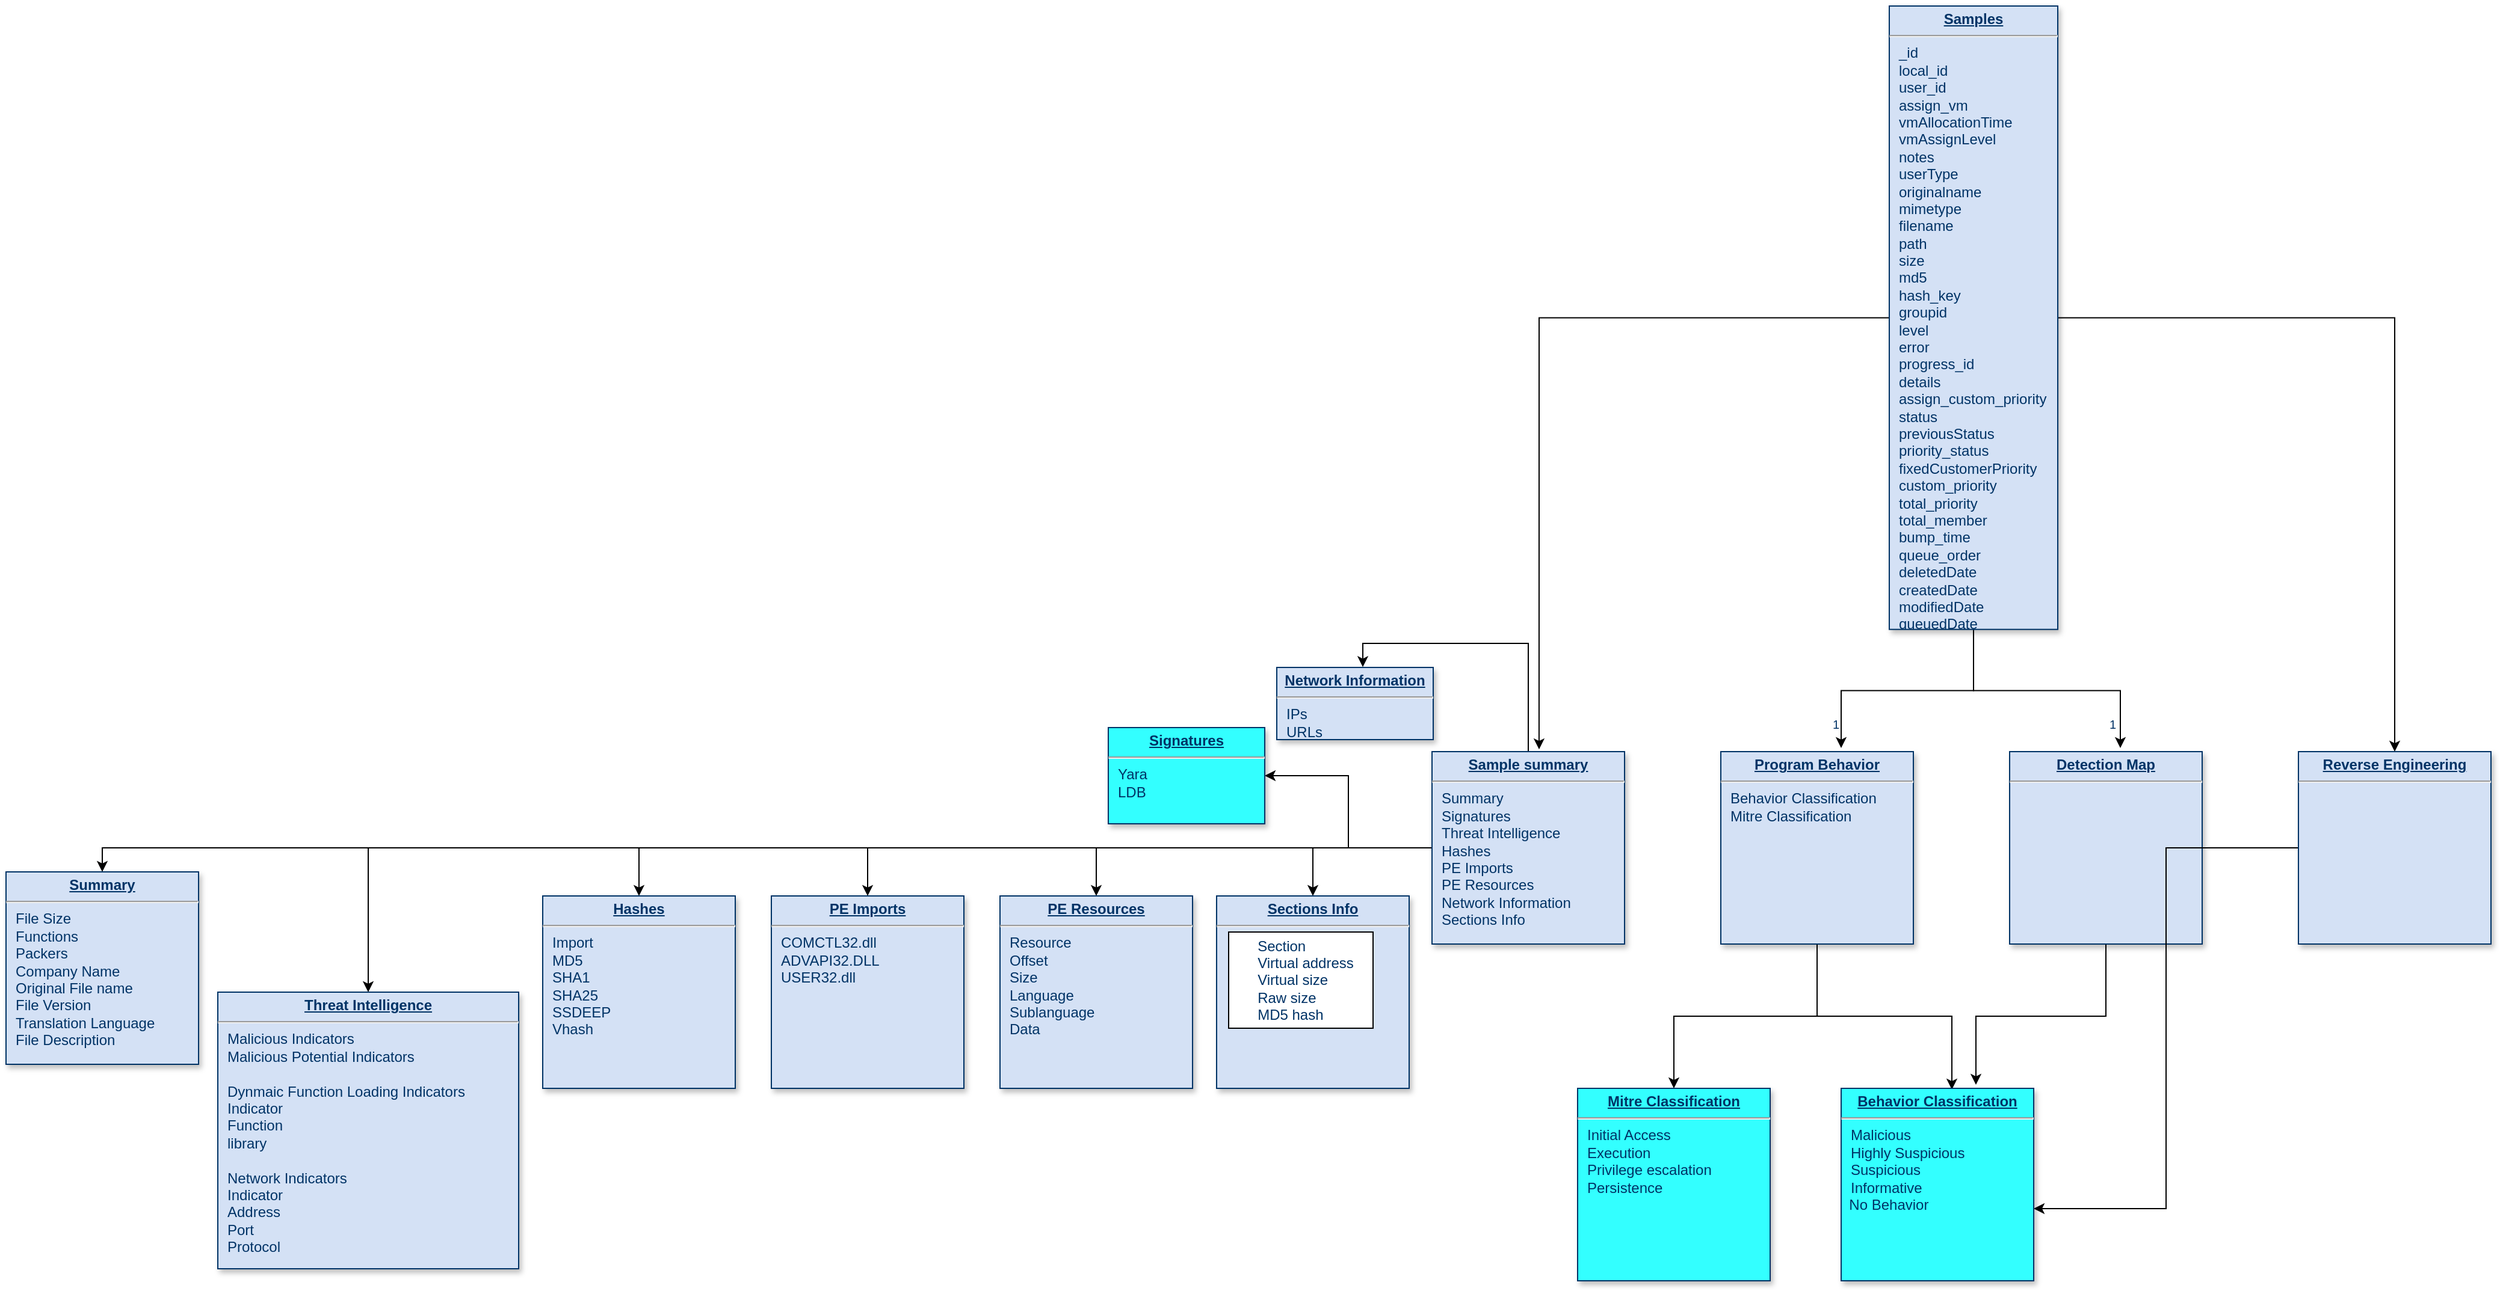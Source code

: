 <mxfile version="14.2.9" type="github">
  <diagram name="Page-1" id="efa7a0a1-bf9b-a30e-e6df-94a7791c09e9">
    <mxGraphModel dx="2892" dy="773" grid="1" gridSize="10" guides="1" tooltips="1" connect="1" arrows="1" fold="1" page="1" pageScale="1" pageWidth="826" pageHeight="1169" background="#ffffff" math="0" shadow="0">
      <root>
        <mxCell id="0" />
        <mxCell id="1" parent="0" />
        <mxCell id="mWvf0DfW977PtSusW_T4-128" style="edgeStyle=orthogonalEdgeStyle;rounded=0;orthogonalLoop=1;jettySize=auto;html=1;" edge="1" parent="1" source="21" target="mWvf0DfW977PtSusW_T4-127">
          <mxGeometry relative="1" as="geometry" />
        </mxCell>
        <mxCell id="mWvf0DfW977PtSusW_T4-130" style="edgeStyle=orthogonalEdgeStyle;rounded=0;orthogonalLoop=1;jettySize=auto;html=1;entryX=0.5;entryY=0;entryDx=0;entryDy=0;" edge="1" parent="1" source="21" target="mWvf0DfW977PtSusW_T4-129">
          <mxGeometry relative="1" as="geometry" />
        </mxCell>
        <mxCell id="mWvf0DfW977PtSusW_T4-134" style="edgeStyle=orthogonalEdgeStyle;rounded=0;orthogonalLoop=1;jettySize=auto;html=1;" edge="1" parent="1" source="21" target="mWvf0DfW977PtSusW_T4-131">
          <mxGeometry relative="1" as="geometry" />
        </mxCell>
        <mxCell id="mWvf0DfW977PtSusW_T4-135" style="edgeStyle=orthogonalEdgeStyle;rounded=0;orthogonalLoop=1;jettySize=auto;html=1;entryX=0.5;entryY=0;entryDx=0;entryDy=0;" edge="1" parent="1" source="21" target="mWvf0DfW977PtSusW_T4-132">
          <mxGeometry relative="1" as="geometry" />
        </mxCell>
        <mxCell id="mWvf0DfW977PtSusW_T4-138" style="edgeStyle=orthogonalEdgeStyle;rounded=0;orthogonalLoop=1;jettySize=auto;html=1;entryX=0.5;entryY=0;entryDx=0;entryDy=0;" edge="1" parent="1" source="21" target="mWvf0DfW977PtSusW_T4-136">
          <mxGeometry relative="1" as="geometry" />
        </mxCell>
        <mxCell id="mWvf0DfW977PtSusW_T4-139" style="edgeStyle=orthogonalEdgeStyle;rounded=0;orthogonalLoop=1;jettySize=auto;html=1;entryX=0.5;entryY=0;entryDx=0;entryDy=0;" edge="1" parent="1" source="21" target="mWvf0DfW977PtSusW_T4-137">
          <mxGeometry relative="1" as="geometry" />
        </mxCell>
        <mxCell id="mWvf0DfW977PtSusW_T4-141" style="edgeStyle=orthogonalEdgeStyle;rounded=0;orthogonalLoop=1;jettySize=auto;html=1;entryX=0.55;entryY=-0.006;entryDx=0;entryDy=0;entryPerimeter=0;" edge="1" parent="1" source="21" target="mWvf0DfW977PtSusW_T4-133">
          <mxGeometry relative="1" as="geometry" />
        </mxCell>
        <mxCell id="mWvf0DfW977PtSusW_T4-143" style="edgeStyle=orthogonalEdgeStyle;rounded=0;orthogonalLoop=1;jettySize=auto;html=1;entryX=0.5;entryY=0;entryDx=0;entryDy=0;" edge="1" parent="1" source="21" target="mWvf0DfW977PtSusW_T4-142">
          <mxGeometry relative="1" as="geometry" />
        </mxCell>
        <mxCell id="21" value="&lt;p style=&quot;margin: 4px 0px 0px ; text-align: center&quot;&gt;&lt;b&gt;&lt;u&gt;Sample summary&lt;/u&gt;&lt;/b&gt;&lt;br&gt;&lt;/p&gt;&lt;hr&gt;&lt;p style=&quot;margin: 0px ; margin-left: 8px&quot;&gt;Summary&lt;/p&gt;&lt;p style=&quot;margin: 0px ; margin-left: 8px&quot;&gt;Signatures&lt;br&gt;&lt;/p&gt;&lt;p style=&quot;margin: 0px ; margin-left: 8px&quot;&gt;Threat Intelligence&lt;br&gt;&lt;/p&gt;&lt;p style=&quot;margin: 0px ; margin-left: 8px&quot;&gt;Hashes&lt;br&gt;&lt;/p&gt;&lt;p style=&quot;margin: 0px ; margin-left: 8px&quot;&gt;PE Imports&lt;br&gt;&lt;/p&gt;&lt;p style=&quot;margin: 0px ; margin-left: 8px&quot;&gt;PE Resources&lt;br&gt;&lt;/p&gt;&lt;p style=&quot;margin: 0px ; margin-left: 8px&quot;&gt;Network Information&lt;br&gt;&lt;/p&gt;&lt;p style=&quot;margin: 0px ; margin-left: 8px&quot;&gt;Sections Info&lt;br&gt;&lt;/p&gt;" style="verticalAlign=top;align=left;overflow=fill;fontSize=12;fontFamily=Helvetica;html=1;strokeColor=#003366;shadow=1;fillColor=#D4E1F5;fontColor=#003366" parent="1" vertex="1">
          <mxGeometry x="359" y="640.0" width="160" height="160" as="geometry" />
        </mxCell>
        <mxCell id="mWvf0DfW977PtSusW_T4-120" style="edgeStyle=orthogonalEdgeStyle;rounded=0;orthogonalLoop=1;jettySize=auto;html=1;entryX=0.625;entryY=-0.019;entryDx=0;entryDy=0;entryPerimeter=0;" edge="1" parent="1" source="25" target="mWvf0DfW977PtSusW_T4-114">
          <mxGeometry relative="1" as="geometry" />
        </mxCell>
        <mxCell id="mWvf0DfW977PtSusW_T4-123" style="edgeStyle=orthogonalEdgeStyle;rounded=0;orthogonalLoop=1;jettySize=auto;html=1;entryX=0.575;entryY=-0.019;entryDx=0;entryDy=0;entryPerimeter=0;" edge="1" parent="1" source="25" target="mWvf0DfW977PtSusW_T4-121">
          <mxGeometry relative="1" as="geometry" />
        </mxCell>
        <mxCell id="mWvf0DfW977PtSusW_T4-124" style="edgeStyle=orthogonalEdgeStyle;rounded=0;orthogonalLoop=1;jettySize=auto;html=1;entryX=0.556;entryY=-0.012;entryDx=0;entryDy=0;entryPerimeter=0;" edge="1" parent="1" source="25" target="21">
          <mxGeometry relative="1" as="geometry" />
        </mxCell>
        <mxCell id="mWvf0DfW977PtSusW_T4-126" style="edgeStyle=orthogonalEdgeStyle;rounded=0;orthogonalLoop=1;jettySize=auto;html=1;entryX=0.5;entryY=0;entryDx=0;entryDy=0;" edge="1" parent="1" source="25" target="mWvf0DfW977PtSusW_T4-125">
          <mxGeometry relative="1" as="geometry" />
        </mxCell>
        <mxCell id="25" value="&lt;p style=&quot;margin: 0px ; margin-top: 4px ; text-align: center ; text-decoration: underline&quot;&gt;&lt;b&gt;Samples&lt;/b&gt;&lt;/p&gt;&lt;hr&gt;&lt;p style=&quot;margin: 0px ; margin-left: 8px&quot;&gt;_id&lt;/p&gt;&lt;p style=&quot;margin: 0px ; margin-left: 8px&quot;&gt;local_id&lt;/p&gt;&lt;p style=&quot;margin: 0px ; margin-left: 8px&quot;&gt;user_id&lt;/p&gt;&lt;p style=&quot;margin: 0px ; margin-left: 8px&quot;&gt;assign_vm&lt;/p&gt;&lt;p style=&quot;margin: 0px ; margin-left: 8px&quot;&gt;vmAllocationTime&lt;/p&gt;&lt;p style=&quot;margin: 0px ; margin-left: 8px&quot;&gt;vmAssignLevel&lt;/p&gt;&lt;p style=&quot;margin: 0px ; margin-left: 8px&quot;&gt;notes&lt;/p&gt;&lt;p style=&quot;margin: 0px ; margin-left: 8px&quot;&gt;userType&lt;/p&gt;&lt;p style=&quot;margin: 0px ; margin-left: 8px&quot;&gt;originalname&lt;/p&gt;&lt;p style=&quot;margin: 0px ; margin-left: 8px&quot;&gt;mimetype&lt;/p&gt;&lt;p style=&quot;margin: 0px ; margin-left: 8px&quot;&gt;filename&lt;/p&gt;&lt;p style=&quot;margin: 0px ; margin-left: 8px&quot;&gt;path&lt;/p&gt;&lt;p style=&quot;margin: 0px ; margin-left: 8px&quot;&gt;size&lt;/p&gt;&lt;p style=&quot;margin: 0px ; margin-left: 8px&quot;&gt;md5&lt;/p&gt;&lt;p style=&quot;margin: 0px ; margin-left: 8px&quot;&gt;hash_key&lt;/p&gt;&lt;p style=&quot;margin: 0px ; margin-left: 8px&quot;&gt;groupid&lt;/p&gt;&lt;p style=&quot;margin: 0px ; margin-left: 8px&quot;&gt;level&lt;/p&gt;&lt;p style=&quot;margin: 0px ; margin-left: 8px&quot;&gt;error&lt;/p&gt;&lt;p style=&quot;margin: 0px ; margin-left: 8px&quot;&gt;progress_id&lt;/p&gt;&lt;p style=&quot;margin: 0px ; margin-left: 8px&quot;&gt;details&lt;/p&gt;&lt;p style=&quot;margin: 0px ; margin-left: 8px&quot;&gt;assign_custom_priority&lt;/p&gt;&lt;p style=&quot;margin: 0px ; margin-left: 8px&quot;&gt;status&lt;/p&gt;&lt;p style=&quot;margin: 0px ; margin-left: 8px&quot;&gt;previousStatus&lt;/p&gt;&lt;p style=&quot;margin: 0px ; margin-left: 8px&quot;&gt;priority_status&lt;/p&gt;&lt;p style=&quot;margin: 0px ; margin-left: 8px&quot;&gt;fixedCustomerPriority&lt;/p&gt;&lt;p style=&quot;margin: 0px ; margin-left: 8px&quot;&gt;custom_priority&lt;/p&gt;&lt;p style=&quot;margin: 0px ; margin-left: 8px&quot;&gt;total_priority&lt;/p&gt;&lt;p style=&quot;margin: 0px ; margin-left: 8px&quot;&gt;total_member&lt;/p&gt;&lt;p style=&quot;margin: 0px ; margin-left: 8px&quot;&gt;bump_time&lt;/p&gt;&lt;p style=&quot;margin: 0px ; margin-left: 8px&quot;&gt;queue_order&lt;/p&gt;&lt;p style=&quot;margin: 0px ; margin-left: 8px&quot;&gt;deletedDate&lt;/p&gt;&lt;p style=&quot;margin: 0px ; margin-left: 8px&quot;&gt;createdDate&lt;/p&gt;&lt;p style=&quot;margin: 0px ; margin-left: 8px&quot;&gt;modifiedDate&lt;/p&gt;&lt;p style=&quot;margin: 0px ; margin-left: 8px&quot;&gt;queuedDate&lt;/p&gt;" style="verticalAlign=top;align=left;overflow=fill;fontSize=12;fontFamily=Helvetica;html=1;strokeColor=#003366;shadow=1;fillColor=#D4E1F5;fontColor=#003366" parent="1" vertex="1">
          <mxGeometry x="739" y="20" width="140" height="518.36" as="geometry" />
        </mxCell>
        <mxCell id="mWvf0DfW977PtSusW_T4-147" style="edgeStyle=orthogonalEdgeStyle;rounded=0;orthogonalLoop=1;jettySize=auto;html=1;entryX=0.575;entryY=0.006;entryDx=0;entryDy=0;entryPerimeter=0;" edge="1" parent="1" source="mWvf0DfW977PtSusW_T4-114" target="mWvf0DfW977PtSusW_T4-145">
          <mxGeometry relative="1" as="geometry" />
        </mxCell>
        <mxCell id="mWvf0DfW977PtSusW_T4-148" style="edgeStyle=orthogonalEdgeStyle;rounded=0;orthogonalLoop=1;jettySize=auto;html=1;entryX=0.5;entryY=0;entryDx=0;entryDy=0;" edge="1" parent="1" source="mWvf0DfW977PtSusW_T4-114" target="mWvf0DfW977PtSusW_T4-146">
          <mxGeometry relative="1" as="geometry" />
        </mxCell>
        <mxCell id="mWvf0DfW977PtSusW_T4-114" value="&lt;p style=&quot;margin: 4px 0px 0px ; text-align: center&quot;&gt;&lt;b&gt;&lt;u&gt;Program Behavior&lt;/u&gt;&lt;/b&gt;&lt;br&gt;&lt;/p&gt;&lt;hr&gt;&lt;p style=&quot;margin: 0px ; margin-left: 8px&quot;&gt;Behavior Classification&lt;br&gt;&lt;/p&gt;&lt;p style=&quot;margin: 0px ; margin-left: 8px&quot;&gt;Mitre Classification&lt;br&gt;&lt;/p&gt;&lt;p style=&quot;margin: 0px ; margin-left: 8px&quot;&gt;&lt;br&gt;&lt;/p&gt;" style="verticalAlign=top;align=left;overflow=fill;fontSize=12;fontFamily=Helvetica;html=1;strokeColor=#003366;shadow=1;fillColor=#D4E1F5;fontColor=#003366" vertex="1" parent="1">
          <mxGeometry x="599" y="640.0" width="160" height="160" as="geometry" />
        </mxCell>
        <mxCell id="mWvf0DfW977PtSusW_T4-115" value="1" style="resizable=0;align=right;verticalAlign=top;labelBackgroundColor=#ffffff;fontSize=10;strokeColor=#003366;shadow=1;fillColor=#D4E1F5;fontColor=#003366" connectable="0" vertex="1" parent="1">
          <mxGeometry x="699" y="605.2" as="geometry" />
        </mxCell>
        <mxCell id="mWvf0DfW977PtSusW_T4-150" style="edgeStyle=orthogonalEdgeStyle;rounded=0;orthogonalLoop=1;jettySize=auto;html=1;entryX=0.7;entryY=-0.019;entryDx=0;entryDy=0;entryPerimeter=0;" edge="1" parent="1" source="mWvf0DfW977PtSusW_T4-121" target="mWvf0DfW977PtSusW_T4-145">
          <mxGeometry relative="1" as="geometry" />
        </mxCell>
        <mxCell id="mWvf0DfW977PtSusW_T4-121" value="&lt;p style=&quot;margin: 4px 0px 0px ; text-align: center&quot;&gt;&lt;b&gt;&lt;u&gt;Detection Map&lt;/u&gt;&lt;/b&gt;&lt;br&gt;&lt;/p&gt;&lt;hr&gt;&lt;p style=&quot;margin: 0px ; margin-left: 8px&quot;&gt;&lt;br&gt;&lt;/p&gt;" style="verticalAlign=top;align=left;overflow=fill;fontSize=12;fontFamily=Helvetica;html=1;strokeColor=#003366;shadow=1;fillColor=#D4E1F5;fontColor=#003366" vertex="1" parent="1">
          <mxGeometry x="839" y="640.0" width="160" height="160" as="geometry" />
        </mxCell>
        <mxCell id="mWvf0DfW977PtSusW_T4-122" value="1" style="resizable=0;align=right;verticalAlign=top;labelBackgroundColor=#ffffff;fontSize=10;strokeColor=#003366;shadow=1;fillColor=#D4E1F5;fontColor=#003366" connectable="0" vertex="1" parent="1">
          <mxGeometry x="929" y="605.2" as="geometry" />
        </mxCell>
        <mxCell id="mWvf0DfW977PtSusW_T4-152" style="edgeStyle=orthogonalEdgeStyle;rounded=0;orthogonalLoop=1;jettySize=auto;html=1;entryX=1;entryY=0.625;entryDx=0;entryDy=0;entryPerimeter=0;" edge="1" parent="1" source="mWvf0DfW977PtSusW_T4-125" target="mWvf0DfW977PtSusW_T4-145">
          <mxGeometry relative="1" as="geometry" />
        </mxCell>
        <mxCell id="mWvf0DfW977PtSusW_T4-125" value="&lt;p style=&quot;margin: 4px 0px 0px ; text-align: center&quot;&gt;&lt;b&gt;&lt;u&gt;Reverse Engineering&lt;/u&gt;&lt;/b&gt;&lt;br&gt;&lt;/p&gt;&lt;hr&gt;&lt;p style=&quot;margin: 0px ; margin-left: 8px&quot;&gt;&lt;br&gt;&lt;/p&gt;" style="verticalAlign=top;align=left;overflow=fill;fontSize=12;fontFamily=Helvetica;html=1;strokeColor=#003366;shadow=1;fillColor=#D4E1F5;fontColor=#003366" vertex="1" parent="1">
          <mxGeometry x="1079" y="640.0" width="160" height="160" as="geometry" />
        </mxCell>
        <mxCell id="mWvf0DfW977PtSusW_T4-127" value="&lt;p style=&quot;margin: 4px 0px 0px ; text-align: center&quot;&gt;&lt;b&gt;&lt;u&gt;Signatures&lt;/u&gt;&lt;/b&gt;&lt;br&gt;&lt;/p&gt;&lt;hr&gt;&lt;p style=&quot;margin: 0px ; margin-left: 8px&quot;&gt;Yara&lt;br&gt;&lt;/p&gt;&lt;p style=&quot;margin: 0px ; margin-left: 8px&quot;&gt;LDB&lt;/p&gt;" style="verticalAlign=top;align=left;overflow=fill;fontSize=12;fontFamily=Helvetica;html=1;strokeColor=#003366;shadow=1;fillColor=#33FFFF;fontColor=#003366" vertex="1" parent="1">
          <mxGeometry x="90" y="620" width="130" height="80" as="geometry" />
        </mxCell>
        <mxCell id="mWvf0DfW977PtSusW_T4-129" value="&lt;p style=&quot;margin: 4px 0px 0px ; text-align: center&quot;&gt;&lt;b&gt;&lt;u&gt;Summary&lt;/u&gt;&lt;/b&gt;&lt;br&gt;&lt;/p&gt;&lt;hr&gt;&lt;p style=&quot;margin: 0px ; margin-left: 8px&quot;&gt;File Size&lt;/p&gt;&lt;p style=&quot;margin: 0px ; margin-left: 8px&quot;&gt;Functions&lt;br&gt;&lt;/p&gt;&lt;p style=&quot;margin: 0px ; margin-left: 8px&quot;&gt;Packers&lt;br&gt;&lt;/p&gt;&lt;p style=&quot;margin: 0px ; margin-left: 8px&quot;&gt;Company Name&lt;/p&gt;&lt;p style=&quot;margin: 0px ; margin-left: 8px&quot;&gt;Original File name&lt;/p&gt;&lt;p style=&quot;margin: 0px ; margin-left: 8px&quot;&gt;File Version&lt;/p&gt;&lt;p style=&quot;margin: 0px ; margin-left: 8px&quot;&gt;Translation Language&lt;/p&gt;&lt;p style=&quot;margin: 0px ; margin-left: 8px&quot;&gt;File Description&lt;/p&gt;" style="verticalAlign=top;align=left;overflow=fill;fontSize=12;fontFamily=Helvetica;html=1;strokeColor=#003366;shadow=1;fillColor=#D4E1F5;fontColor=#003366" vertex="1" parent="1">
          <mxGeometry x="-826" y="740.0" width="160" height="160" as="geometry" />
        </mxCell>
        <mxCell id="mWvf0DfW977PtSusW_T4-131" value="&lt;p style=&quot;margin: 4px 0px 0px ; text-align: center&quot;&gt;&lt;b&gt;&lt;u&gt;Threat Intelligence&lt;/u&gt;&lt;/b&gt;&lt;br&gt;&lt;/p&gt;&lt;hr&gt;&lt;p style=&quot;margin: 0px ; margin-left: 8px&quot;&gt;Malicious Indicators&lt;br&gt;&lt;/p&gt;&lt;p style=&quot;margin: 0px ; margin-left: 8px&quot;&gt;Malicious Potential Indicators&lt;br&gt;&lt;/p&gt;&lt;p style=&quot;margin: 0px ; margin-left: 8px&quot;&gt;&lt;br&gt;&lt;/p&gt;&lt;p style=&quot;margin: 0px ; margin-left: 8px&quot;&gt;Dynmaic Function Loading Indicators&lt;br&gt;&lt;/p&gt;&lt;p style=&quot;margin: 0px ; margin-left: 8px&quot;&gt;Indicator&lt;br&gt;&lt;/p&gt;&lt;p style=&quot;margin: 0px ; margin-left: 8px&quot;&gt;Function&lt;br&gt;&lt;/p&gt;&lt;p style=&quot;margin: 0px ; margin-left: 8px&quot;&gt;library&lt;br&gt;&lt;/p&gt;&lt;p style=&quot;margin: 0px ; margin-left: 8px&quot;&gt;&lt;br&gt;&lt;/p&gt;&lt;p style=&quot;margin: 0px ; margin-left: 8px&quot;&gt;Network Indicators&lt;br&gt;&lt;/p&gt;&lt;p style=&quot;margin: 0px ; margin-left: 8px&quot;&gt;Indicator&lt;br&gt;&lt;/p&gt;&lt;p style=&quot;margin: 0px ; margin-left: 8px&quot;&gt;Address&lt;br&gt;&lt;/p&gt;&lt;p style=&quot;margin: 0px ; margin-left: 8px&quot;&gt;Port&lt;br&gt;&lt;/p&gt;&lt;p style=&quot;margin: 0px ; margin-left: 8px&quot;&gt;Protocol&lt;br&gt;&lt;/p&gt;&lt;p style=&quot;margin: 0px ; margin-left: 8px&quot;&gt;&lt;br&gt;&lt;/p&gt;&lt;p style=&quot;margin: 0px ; margin-left: 8px&quot;&gt;&lt;br&gt;&lt;/p&gt;&lt;p style=&quot;margin: 0px ; margin-left: 8px&quot;&gt;&lt;br&gt;&lt;/p&gt;" style="verticalAlign=top;align=left;overflow=fill;fontSize=12;fontFamily=Helvetica;html=1;strokeColor=#003366;shadow=1;fillColor=#D4E1F5;fontColor=#003366" vertex="1" parent="1">
          <mxGeometry x="-650" y="840" width="250" height="230" as="geometry" />
        </mxCell>
        <mxCell id="mWvf0DfW977PtSusW_T4-132" value="&lt;p style=&quot;margin: 4px 0px 0px ; text-align: center&quot;&gt;&lt;b&gt;&lt;u&gt;Hashes&lt;/u&gt;&lt;/b&gt;&lt;br&gt;&lt;/p&gt;&lt;hr&gt;&lt;p style=&quot;margin: 0px ; margin-left: 8px&quot;&gt;Import&lt;br&gt;&lt;/p&gt;&lt;p style=&quot;margin: 0px ; margin-left: 8px&quot;&gt;MD5&lt;br&gt;&lt;/p&gt;&lt;p style=&quot;margin: 0px ; margin-left: 8px&quot;&gt;SHA1&lt;br&gt;&lt;/p&gt;&lt;p style=&quot;margin: 0px ; margin-left: 8px&quot;&gt;SHA25&lt;br&gt;&lt;/p&gt;&lt;p style=&quot;margin: 0px ; margin-left: 8px&quot;&gt;SSDEEP&lt;br&gt;&lt;/p&gt;&lt;p style=&quot;margin: 0px ; margin-left: 8px&quot;&gt;Vhash&lt;br&gt;&lt;/p&gt;&lt;p style=&quot;margin: 0px ; margin-left: 8px&quot;&gt;&lt;br&gt;&lt;/p&gt;&lt;p style=&quot;margin: 0px ; margin-left: 8px&quot;&gt;&lt;br&gt;&lt;/p&gt;&lt;p style=&quot;margin: 0px ; margin-left: 8px&quot;&gt;&lt;br&gt;&lt;/p&gt;&lt;p style=&quot;margin: 0px ; margin-left: 8px&quot;&gt;&lt;br&gt;&lt;/p&gt;" style="verticalAlign=top;align=left;overflow=fill;fontSize=12;fontFamily=Helvetica;html=1;strokeColor=#003366;shadow=1;fillColor=#D4E1F5;fontColor=#003366" vertex="1" parent="1">
          <mxGeometry x="-380" y="760.0" width="160" height="160" as="geometry" />
        </mxCell>
        <mxCell id="mWvf0DfW977PtSusW_T4-133" value="&lt;p style=&quot;margin: 4px 0px 0px ; text-align: center&quot;&gt;&lt;b&gt;&lt;u&gt;Network Information&lt;/u&gt;&lt;/b&gt;&lt;br&gt;&lt;/p&gt;&lt;hr&gt;&lt;p style=&quot;margin: 0px ; margin-left: 8px&quot;&gt;IPs&lt;/p&gt;&lt;p style=&quot;margin: 0px ; margin-left: 8px&quot;&gt;URLs&lt;/p&gt;&lt;p style=&quot;margin: 0px ; margin-left: 8px&quot;&gt;&lt;br&gt;&lt;/p&gt;&lt;p style=&quot;margin: 0px ; margin-left: 8px&quot;&gt;&lt;br&gt;&lt;/p&gt;&lt;p style=&quot;margin: 0px ; margin-left: 8px&quot;&gt;&lt;br&gt;&lt;/p&gt;&lt;p style=&quot;margin: 0px ; margin-left: 8px&quot;&gt;&lt;br&gt;&lt;/p&gt;&lt;p style=&quot;margin: 0px ; margin-left: 8px&quot;&gt;&lt;br&gt;&lt;/p&gt;&lt;p style=&quot;margin: 0px ; margin-left: 8px&quot;&gt;&lt;br&gt;&lt;/p&gt;&lt;p style=&quot;margin: 0px ; margin-left: 8px&quot;&gt;&lt;br&gt;&lt;/p&gt;" style="verticalAlign=top;align=left;overflow=fill;fontSize=12;fontFamily=Helvetica;html=1;strokeColor=#003366;shadow=1;fillColor=#D4E1F5;fontColor=#003366" vertex="1" parent="1">
          <mxGeometry x="230" y="570" width="130" height="60" as="geometry" />
        </mxCell>
        <mxCell id="mWvf0DfW977PtSusW_T4-136" value="&lt;p style=&quot;margin: 4px 0px 0px ; text-align: center&quot;&gt;&lt;b&gt;&lt;u&gt;PE Imports&lt;/u&gt;&lt;/b&gt;&lt;br&gt;&lt;/p&gt;&lt;hr&gt;&lt;p style=&quot;margin: 0px ; margin-left: 8px&quot;&gt;COMCTL32.dll&lt;br&gt;&lt;/p&gt;&lt;p style=&quot;margin: 0px ; margin-left: 8px&quot;&gt;ADVAPI32.DLL&lt;br&gt;&lt;/p&gt;&lt;p style=&quot;margin: 0px ; margin-left: 8px&quot;&gt;USER32.dll&lt;/p&gt;&lt;p style=&quot;margin: 0px ; margin-left: 8px&quot;&gt;&lt;br&gt;&lt;/p&gt;&lt;p style=&quot;margin: 0px ; margin-left: 8px&quot;&gt;&lt;br&gt;&lt;/p&gt;&lt;p style=&quot;margin: 0px ; margin-left: 8px&quot;&gt;&lt;br&gt;&lt;/p&gt;&lt;p style=&quot;margin: 0px ; margin-left: 8px&quot;&gt;&lt;br&gt;&lt;/p&gt;" style="verticalAlign=top;align=left;overflow=fill;fontSize=12;fontFamily=Helvetica;html=1;strokeColor=#003366;shadow=1;fillColor=#D4E1F5;fontColor=#003366" vertex="1" parent="1">
          <mxGeometry x="-190" y="760.0" width="160" height="160" as="geometry" />
        </mxCell>
        <mxCell id="mWvf0DfW977PtSusW_T4-137" value="&lt;p style=&quot;margin: 4px 0px 0px ; text-align: center&quot;&gt;&lt;b&gt;&lt;u&gt;PE Resources&lt;/u&gt;&lt;/b&gt;&lt;br&gt;&lt;/p&gt;&lt;hr&gt;&lt;p style=&quot;margin: 0px ; margin-left: 8px&quot;&gt;Resource&lt;br&gt;&lt;/p&gt;&lt;p style=&quot;margin: 0px ; margin-left: 8px&quot;&gt;Offset&lt;br&gt;&lt;/p&gt;&lt;p style=&quot;margin: 0px ; margin-left: 8px&quot;&gt;Size&lt;br&gt;&lt;/p&gt;&lt;p style=&quot;margin: 0px ; margin-left: 8px&quot;&gt;Language&lt;br&gt;&lt;/p&gt;&lt;p style=&quot;margin: 0px ; margin-left: 8px&quot;&gt;Sublanguage&lt;br&gt;&lt;/p&gt;&lt;p style=&quot;margin: 0px ; margin-left: 8px&quot;&gt;Data&lt;br&gt;&lt;/p&gt;&lt;p style=&quot;margin: 0px ; margin-left: 8px&quot;&gt;&lt;br&gt;&lt;/p&gt;&lt;p style=&quot;margin: 0px ; margin-left: 8px&quot;&gt;&lt;br&gt;&lt;/p&gt;&lt;p style=&quot;margin: 0px ; margin-left: 8px&quot;&gt;&lt;br&gt;&lt;/p&gt;&lt;p style=&quot;margin: 0px ; margin-left: 8px&quot;&gt;&lt;br&gt;&lt;/p&gt;" style="verticalAlign=top;align=left;overflow=fill;fontSize=12;fontFamily=Helvetica;html=1;strokeColor=#003366;shadow=1;fillColor=#D4E1F5;fontColor=#003366" vertex="1" parent="1">
          <mxGeometry y="760.0" width="160" height="160" as="geometry" />
        </mxCell>
        <mxCell id="mWvf0DfW977PtSusW_T4-142" value="&lt;p style=&quot;margin: 4px 0px 0px ; text-align: center&quot;&gt;&lt;b&gt;&lt;u&gt;Sections Info&lt;/u&gt;&lt;/b&gt;&lt;br&gt;&lt;/p&gt;&lt;hr&gt;&lt;p style=&quot;margin: 0px ; margin-left: 8px&quot;&gt;&lt;br&gt;&lt;/p&gt;&lt;p style=&quot;margin: 0px ; margin-left: 8px&quot;&gt;&lt;br&gt;&lt;/p&gt;&lt;p style=&quot;margin: 0px ; margin-left: 8px&quot;&gt;&lt;br&gt;&lt;/p&gt;&lt;p style=&quot;margin: 0px ; margin-left: 8px&quot;&gt;&lt;br&gt;&lt;/p&gt;&lt;p style=&quot;margin: 0px ; margin-left: 8px&quot;&gt;&lt;br&gt;&lt;/p&gt;" style="verticalAlign=top;align=left;overflow=fill;fontSize=12;fontFamily=Helvetica;html=1;strokeColor=#003366;shadow=1;fillColor=#D4E1F5;fontColor=#003366" vertex="1" parent="1">
          <mxGeometry x="180" y="760.0" width="160" height="160" as="geometry" />
        </mxCell>
        <mxCell id="mWvf0DfW977PtSusW_T4-144" value="&lt;p style=&quot;color: rgb(0 , 51 , 102) ; text-align: left ; margin: 0px 0px 0px 8px&quot;&gt;Section&lt;br&gt;&lt;/p&gt;&lt;p style=&quot;color: rgb(0 , 51 , 102) ; text-align: left ; margin: 0px 0px 0px 8px&quot;&gt;Virtual address&lt;br&gt;&lt;/p&gt;&lt;p style=&quot;color: rgb(0 , 51 , 102) ; text-align: left ; margin: 0px 0px 0px 8px&quot;&gt;Virtual size&lt;br&gt;&lt;/p&gt;&lt;p style=&quot;color: rgb(0 , 51 , 102) ; text-align: left ; margin: 0px 0px 0px 8px&quot;&gt;Raw size&lt;br&gt;&lt;/p&gt;&lt;p style=&quot;color: rgb(0 , 51 , 102) ; text-align: left ; margin: 0px 0px 0px 8px&quot;&gt;MD5 hash&lt;/p&gt;" style="rounded=0;whiteSpace=wrap;html=1;" vertex="1" parent="1">
          <mxGeometry x="190" y="790" width="120" height="80" as="geometry" />
        </mxCell>
        <mxCell id="mWvf0DfW977PtSusW_T4-145" value="&lt;p style=&quot;margin: 4px 0px 0px ; text-align: center&quot;&gt;&lt;b&gt;&lt;u&gt;Behavior Classification&lt;/u&gt;&lt;/b&gt;&lt;br&gt;&lt;/p&gt;&lt;hr&gt;&lt;p style=&quot;margin: 0px ; margin-left: 8px&quot;&gt;Malicious&lt;br&gt;&lt;/p&gt;&lt;p style=&quot;margin: 0px ; margin-left: 8px&quot;&gt;Highly Suspicious&lt;br&gt;&lt;/p&gt;&lt;p style=&quot;margin: 0px ; margin-left: 8px&quot;&gt;Suspicious&lt;br&gt;&lt;/p&gt;&lt;p style=&quot;margin: 0px ; margin-left: 8px&quot;&gt;Informative&lt;br&gt;&lt;/p&gt;&lt;p style=&quot;margin: 0px ; margin-left: 8px&quot;&gt;&lt;/p&gt;&amp;nbsp; No Behavior" style="verticalAlign=top;align=left;overflow=fill;fontSize=12;fontFamily=Helvetica;html=1;strokeColor=#003366;shadow=1;fillColor=#33FFFF;fontColor=#003366" vertex="1" parent="1">
          <mxGeometry x="699" y="920.0" width="160" height="160" as="geometry" />
        </mxCell>
        <mxCell id="mWvf0DfW977PtSusW_T4-146" value="&lt;p style=&quot;margin: 4px 0px 0px ; text-align: center&quot;&gt;&lt;b&gt;&lt;u&gt;Mitre Classification&lt;/u&gt;&lt;/b&gt;&lt;br&gt;&lt;/p&gt;&lt;hr&gt;&lt;p style=&quot;margin: 0px ; margin-left: 8px&quot;&gt;Initial Access&lt;br&gt;&lt;/p&gt;&lt;p style=&quot;margin: 0px ; margin-left: 8px&quot;&gt;Execution&lt;br&gt;&lt;/p&gt;&lt;p style=&quot;margin: 0px ; margin-left: 8px&quot;&gt;Privilege escalation&lt;br&gt;&lt;/p&gt;&lt;p style=&quot;margin: 0px ; margin-left: 8px&quot;&gt;Persistence&lt;br&gt;&lt;/p&gt;&lt;p style=&quot;margin: 0px ; margin-left: 8px&quot;&gt;&lt;br&gt;&lt;/p&gt;" style="verticalAlign=top;align=left;overflow=fill;fontSize=12;fontFamily=Helvetica;html=1;strokeColor=#003366;shadow=1;fillColor=#33FFFF;fontColor=#003366" vertex="1" parent="1">
          <mxGeometry x="480" y="920.0" width="160" height="160" as="geometry" />
        </mxCell>
      </root>
    </mxGraphModel>
  </diagram>
</mxfile>
